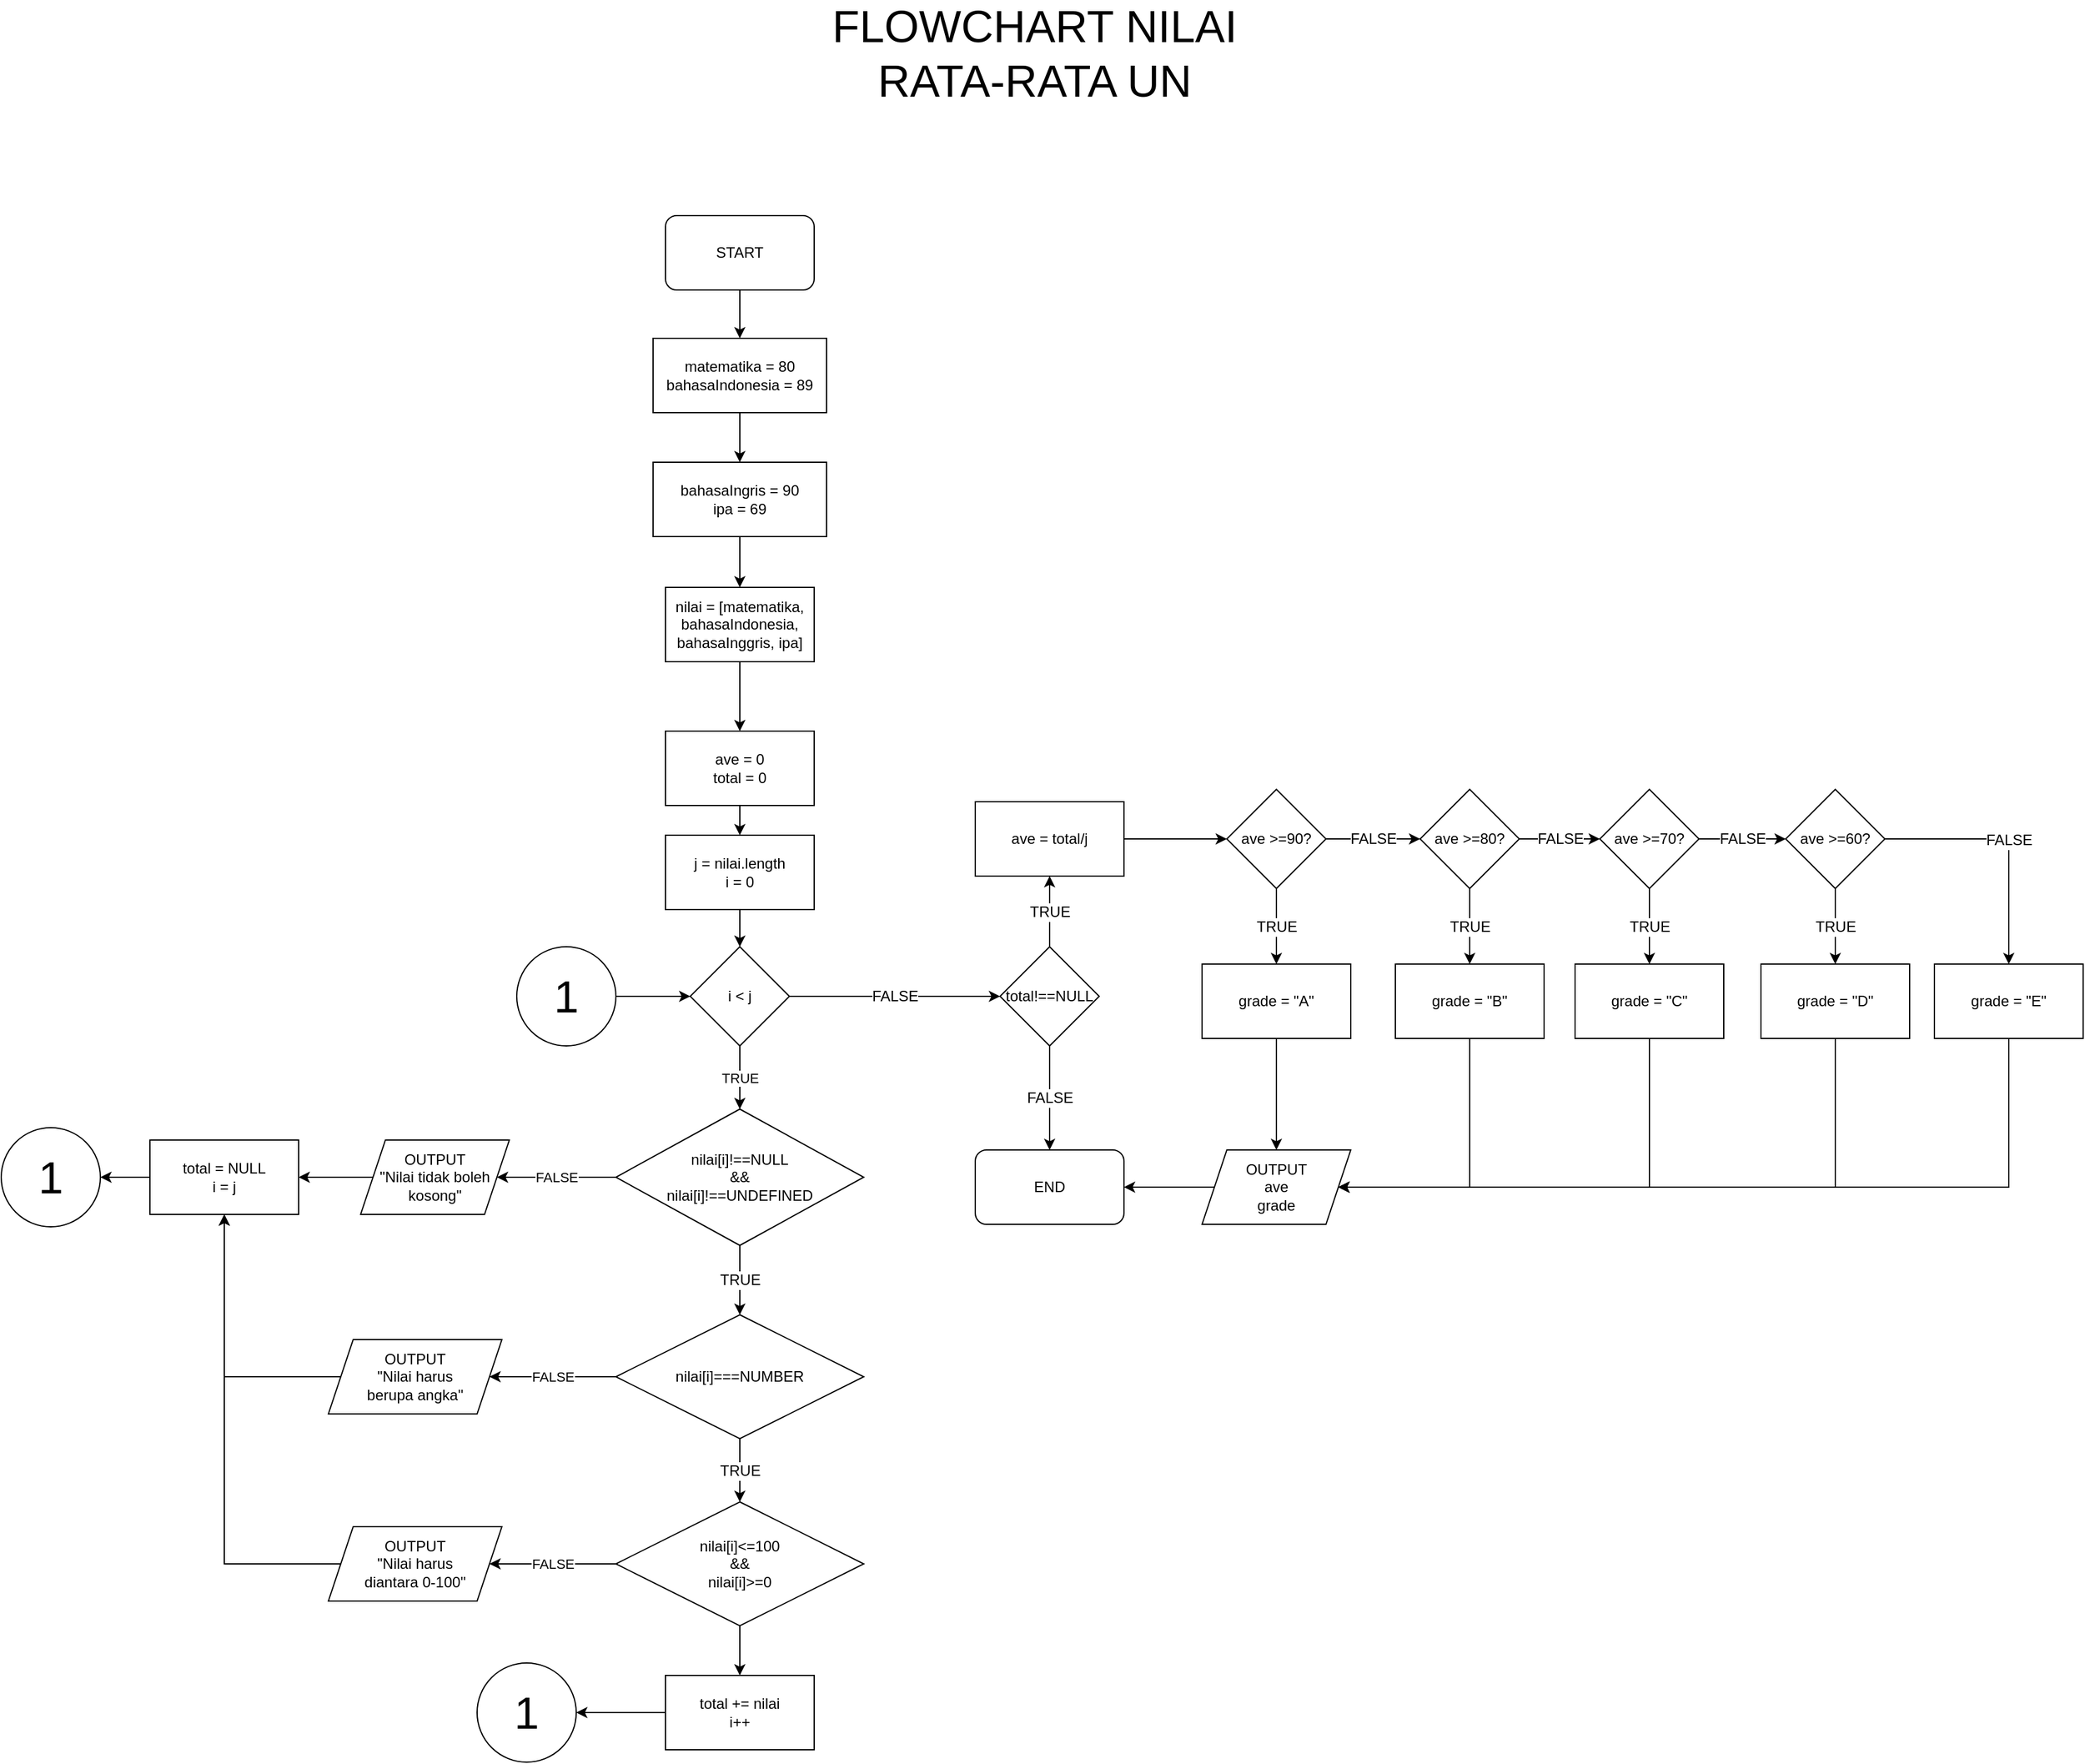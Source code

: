 <mxfile version="16.3.0" type="google"><diagram id="MkVv225oav1cHvyY7aIt" name="Page-1"><mxGraphModel dx="2480" dy="1377" grid="1" gridSize="10" guides="1" tooltips="1" connect="1" arrows="1" fold="1" page="1" pageScale="1" pageWidth="850" pageHeight="1100" math="0" shadow="0"><root><mxCell id="0"/><mxCell id="1" parent="0"/><mxCell id="oaPrxe_wvUsj_jsUsN_q-3" value="" style="edgeStyle=orthogonalEdgeStyle;rounded=0;orthogonalLoop=1;jettySize=auto;html=1;" edge="1" parent="1" source="SLkw3Jps3-ZuDvNmsv__-1" target="oaPrxe_wvUsj_jsUsN_q-1"><mxGeometry relative="1" as="geometry"/></mxCell><mxCell id="SLkw3Jps3-ZuDvNmsv__-1" value="START" style="rounded=1;whiteSpace=wrap;html=1;" parent="1" vertex="1"><mxGeometry x="548" y="234" width="120" height="60" as="geometry"/></mxCell><mxCell id="SLkw3Jps3-ZuDvNmsv__-17" value="TRUE" style="edgeStyle=orthogonalEdgeStyle;rounded=0;orthogonalLoop=1;jettySize=auto;html=1;" parent="1" source="SLkw3Jps3-ZuDvNmsv__-3" target="SLkw3Jps3-ZuDvNmsv__-5" edge="1"><mxGeometry relative="1" as="geometry"/></mxCell><mxCell id="SLkw3Jps3-ZuDvNmsv__-65" value="FALSE" style="edgeStyle=orthogonalEdgeStyle;rounded=0;orthogonalLoop=1;jettySize=auto;html=1;fontSize=12;" parent="1" source="SLkw3Jps3-ZuDvNmsv__-3" target="SLkw3Jps3-ZuDvNmsv__-26" edge="1"><mxGeometry relative="1" as="geometry"/></mxCell><mxCell id="SLkw3Jps3-ZuDvNmsv__-3" value="i &amp;lt; j" style="rhombus;whiteSpace=wrap;html=1;" parent="1" vertex="1"><mxGeometry x="568" y="824" width="80" height="80" as="geometry"/></mxCell><mxCell id="916wotJXARgABOtUIND8-2" value="" style="edgeStyle=orthogonalEdgeStyle;rounded=0;orthogonalLoop=1;jettySize=auto;html=1;" parent="1" source="SLkw3Jps3-ZuDvNmsv__-4" target="916wotJXARgABOtUIND8-1" edge="1"><mxGeometry relative="1" as="geometry"/></mxCell><mxCell id="SLkw3Jps3-ZuDvNmsv__-4" value="ave = 0&lt;br&gt;total = 0" style="rounded=0;whiteSpace=wrap;html=1;" parent="1" vertex="1"><mxGeometry x="548" y="650" width="120" height="60" as="geometry"/></mxCell><mxCell id="mSLdfbanb1js8o3qUdsn-4" value="FALSE" style="edgeStyle=orthogonalEdgeStyle;rounded=0;orthogonalLoop=1;jettySize=auto;html=1;" parent="1" source="SLkw3Jps3-ZuDvNmsv__-5" target="SLkw3Jps3-ZuDvNmsv__-41" edge="1"><mxGeometry relative="1" as="geometry"/></mxCell><mxCell id="WH1Npo_lVP4c2fLHMowk-1" value="TRUE" style="edgeStyle=orthogonalEdgeStyle;rounded=0;orthogonalLoop=1;jettySize=auto;html=1;fontSize=12;" parent="1" source="SLkw3Jps3-ZuDvNmsv__-5" target="xOxqm0xttOU-qfkU7DDm-6" edge="1"><mxGeometry relative="1" as="geometry"/></mxCell><mxCell id="SLkw3Jps3-ZuDvNmsv__-5" value="nilai[i]!==NULL&lt;br&gt;&amp;amp;&amp;amp;&lt;br&gt;nilai[i]!==UNDEFINED" style="rhombus;whiteSpace=wrap;html=1;" parent="1" vertex="1"><mxGeometry x="508" y="955" width="200" height="110" as="geometry"/></mxCell><mxCell id="SLkw3Jps3-ZuDvNmsv__-47" value="" style="edgeStyle=orthogonalEdgeStyle;rounded=0;orthogonalLoop=1;jettySize=auto;html=1;fontSize=12;" parent="1" source="SLkw3Jps3-ZuDvNmsv__-6" target="SLkw3Jps3-ZuDvNmsv__-7" edge="1"><mxGeometry relative="1" as="geometry"/></mxCell><mxCell id="mSLdfbanb1js8o3qUdsn-6" value="FALSE" style="edgeStyle=orthogonalEdgeStyle;rounded=0;orthogonalLoop=1;jettySize=auto;html=1;" parent="1" source="SLkw3Jps3-ZuDvNmsv__-6" target="SLkw3Jps3-ZuDvNmsv__-44" edge="1"><mxGeometry relative="1" as="geometry"/></mxCell><mxCell id="SLkw3Jps3-ZuDvNmsv__-6" value="nilai[i]&amp;lt;=100&lt;br&gt;&amp;amp;&amp;amp;&lt;br&gt;nilai[i]&amp;gt;=0" style="rhombus;whiteSpace=wrap;html=1;" parent="1" vertex="1"><mxGeometry x="508" y="1272" width="200" height="100" as="geometry"/></mxCell><mxCell id="SLkw3Jps3-ZuDvNmsv__-56" value="" style="edgeStyle=orthogonalEdgeStyle;rounded=0;orthogonalLoop=1;jettySize=auto;html=1;fontSize=12;" parent="1" source="SLkw3Jps3-ZuDvNmsv__-7" target="SLkw3Jps3-ZuDvNmsv__-55" edge="1"><mxGeometry relative="1" as="geometry"/></mxCell><mxCell id="SLkw3Jps3-ZuDvNmsv__-7" value="total += nilai&lt;br&gt;i++" style="rounded=0;whiteSpace=wrap;html=1;" parent="1" vertex="1"><mxGeometry x="548" y="1412" width="120" height="60" as="geometry"/></mxCell><mxCell id="SLkw3Jps3-ZuDvNmsv__-101" value="" style="edgeStyle=orthogonalEdgeStyle;rounded=0;orthogonalLoop=1;jettySize=auto;html=1;fontSize=12;" parent="1" source="SLkw3Jps3-ZuDvNmsv__-9" target="SLkw3Jps3-ZuDvNmsv__-10" edge="1"><mxGeometry relative="1" as="geometry"/></mxCell><mxCell id="SLkw3Jps3-ZuDvNmsv__-9" value="ave = total/j" style="rounded=0;whiteSpace=wrap;html=1;" parent="1" vertex="1"><mxGeometry x="798" y="707" width="120" height="60" as="geometry"/></mxCell><mxCell id="WH1Npo_lVP4c2fLHMowk-4" value="TRUE" style="edgeStyle=orthogonalEdgeStyle;rounded=0;orthogonalLoop=1;jettySize=auto;html=1;fontSize=12;" parent="1" source="SLkw3Jps3-ZuDvNmsv__-10" target="SLkw3Jps3-ZuDvNmsv__-70" edge="1"><mxGeometry relative="1" as="geometry"/></mxCell><mxCell id="WH1Npo_lVP4c2fLHMowk-8" value="FALSE" style="edgeStyle=orthogonalEdgeStyle;rounded=0;orthogonalLoop=1;jettySize=auto;html=1;fontSize=12;" parent="1" source="SLkw3Jps3-ZuDvNmsv__-10" target="SLkw3Jps3-ZuDvNmsv__-11" edge="1"><mxGeometry relative="1" as="geometry"/></mxCell><mxCell id="SLkw3Jps3-ZuDvNmsv__-10" value="ave &amp;gt;=90?" style="rhombus;whiteSpace=wrap;html=1;" parent="1" vertex="1"><mxGeometry x="1001" y="697" width="80" height="80" as="geometry"/></mxCell><mxCell id="WH1Npo_lVP4c2fLHMowk-5" value="TRUE" style="edgeStyle=orthogonalEdgeStyle;rounded=0;orthogonalLoop=1;jettySize=auto;html=1;fontSize=12;" parent="1" source="SLkw3Jps3-ZuDvNmsv__-11" target="SLkw3Jps3-ZuDvNmsv__-71" edge="1"><mxGeometry relative="1" as="geometry"/></mxCell><mxCell id="WH1Npo_lVP4c2fLHMowk-9" value="FALSE" style="edgeStyle=orthogonalEdgeStyle;rounded=0;orthogonalLoop=1;jettySize=auto;html=1;fontSize=12;" parent="1" source="SLkw3Jps3-ZuDvNmsv__-11" target="SLkw3Jps3-ZuDvNmsv__-12" edge="1"><mxGeometry relative="1" as="geometry"/></mxCell><mxCell id="SLkw3Jps3-ZuDvNmsv__-11" value="ave &amp;gt;=80?" style="rhombus;whiteSpace=wrap;html=1;" parent="1" vertex="1"><mxGeometry x="1157" y="697" width="80" height="80" as="geometry"/></mxCell><mxCell id="WH1Npo_lVP4c2fLHMowk-10" value="FALSE" style="edgeStyle=orthogonalEdgeStyle;rounded=0;orthogonalLoop=1;jettySize=auto;html=1;fontSize=12;" parent="1" source="SLkw3Jps3-ZuDvNmsv__-12" target="SLkw3Jps3-ZuDvNmsv__-13" edge="1"><mxGeometry relative="1" as="geometry"/></mxCell><mxCell id="WH1Npo_lVP4c2fLHMowk-11" value="TRUE" style="edgeStyle=orthogonalEdgeStyle;rounded=0;orthogonalLoop=1;jettySize=auto;html=1;fontSize=12;" parent="1" source="SLkw3Jps3-ZuDvNmsv__-12" target="SLkw3Jps3-ZuDvNmsv__-72" edge="1"><mxGeometry relative="1" as="geometry"/></mxCell><mxCell id="SLkw3Jps3-ZuDvNmsv__-12" value="ave &amp;gt;=70?" style="rhombus;whiteSpace=wrap;html=1;" parent="1" vertex="1"><mxGeometry x="1302" y="697" width="80" height="80" as="geometry"/></mxCell><mxCell id="WH1Npo_lVP4c2fLHMowk-7" value="TRUE" style="edgeStyle=orthogonalEdgeStyle;rounded=0;orthogonalLoop=1;jettySize=auto;html=1;fontSize=12;" parent="1" source="SLkw3Jps3-ZuDvNmsv__-13" target="SLkw3Jps3-ZuDvNmsv__-73" edge="1"><mxGeometry relative="1" as="geometry"/></mxCell><mxCell id="WH1Npo_lVP4c2fLHMowk-12" value="FALSE" style="edgeStyle=orthogonalEdgeStyle;rounded=0;orthogonalLoop=1;jettySize=auto;html=1;fontSize=12;" parent="1" source="SLkw3Jps3-ZuDvNmsv__-13" target="SLkw3Jps3-ZuDvNmsv__-74" edge="1"><mxGeometry relative="1" as="geometry"/></mxCell><mxCell id="SLkw3Jps3-ZuDvNmsv__-13" value="ave &amp;gt;=60?" style="rhombus;whiteSpace=wrap;html=1;" parent="1" vertex="1"><mxGeometry x="1452" y="697" width="80" height="80" as="geometry"/></mxCell><mxCell id="SLkw3Jps3-ZuDvNmsv__-39" value="" style="edgeStyle=orthogonalEdgeStyle;rounded=0;orthogonalLoop=1;jettySize=auto;html=1;fontSize=36;" parent="1" source="SLkw3Jps3-ZuDvNmsv__-18" target="SLkw3Jps3-ZuDvNmsv__-38" edge="1"><mxGeometry relative="1" as="geometry"/></mxCell><mxCell id="SLkw3Jps3-ZuDvNmsv__-18" value="total = NULL&lt;br&gt;i = j" style="rounded=0;whiteSpace=wrap;html=1;" parent="1" vertex="1"><mxGeometry x="132" y="980" width="120" height="60" as="geometry"/></mxCell><mxCell id="SLkw3Jps3-ZuDvNmsv__-36" value="" style="edgeStyle=orthogonalEdgeStyle;rounded=0;orthogonalLoop=1;jettySize=auto;html=1;fontSize=36;" parent="1" source="SLkw3Jps3-ZuDvNmsv__-22" target="SLkw3Jps3-ZuDvNmsv__-3" edge="1"><mxGeometry relative="1" as="geometry"/></mxCell><mxCell id="SLkw3Jps3-ZuDvNmsv__-22" value="&lt;font style=&quot;font-size: 36px&quot;&gt;1&lt;/font&gt;" style="ellipse;whiteSpace=wrap;html=1;aspect=fixed;" parent="1" vertex="1"><mxGeometry x="428" y="824" width="80" height="80" as="geometry"/></mxCell><mxCell id="SLkw3Jps3-ZuDvNmsv__-118" value="FALSE" style="edgeStyle=orthogonalEdgeStyle;rounded=0;orthogonalLoop=1;jettySize=auto;html=1;fontSize=12;" parent="1" source="SLkw3Jps3-ZuDvNmsv__-26" target="SLkw3Jps3-ZuDvNmsv__-66" edge="1"><mxGeometry relative="1" as="geometry"/></mxCell><mxCell id="WH1Npo_lVP4c2fLHMowk-3" value="TRUE" style="edgeStyle=orthogonalEdgeStyle;rounded=0;orthogonalLoop=1;jettySize=auto;html=1;fontSize=12;" parent="1" source="SLkw3Jps3-ZuDvNmsv__-26" target="SLkw3Jps3-ZuDvNmsv__-9" edge="1"><mxGeometry relative="1" as="geometry"/></mxCell><mxCell id="SLkw3Jps3-ZuDvNmsv__-26" value="total!==NULL" style="rhombus;whiteSpace=wrap;html=1;fontSize=12;" parent="1" vertex="1"><mxGeometry x="818" y="824" width="80" height="80" as="geometry"/></mxCell><mxCell id="SLkw3Jps3-ZuDvNmsv__-38" value="&lt;font style=&quot;font-size: 36px&quot;&gt;1&lt;/font&gt;" style="ellipse;whiteSpace=wrap;html=1;aspect=fixed;" parent="1" vertex="1"><mxGeometry x="12" y="970" width="80" height="80" as="geometry"/></mxCell><mxCell id="SLkw3Jps3-ZuDvNmsv__-43" value="" style="edgeStyle=orthogonalEdgeStyle;rounded=0;orthogonalLoop=1;jettySize=auto;html=1;fontSize=12;" parent="1" source="SLkw3Jps3-ZuDvNmsv__-41" target="SLkw3Jps3-ZuDvNmsv__-18" edge="1"><mxGeometry relative="1" as="geometry"/></mxCell><mxCell id="SLkw3Jps3-ZuDvNmsv__-41" value="OUTPUT&lt;br&gt;&quot;Nilai tidak boleh kosong&quot;" style="shape=parallelogram;perimeter=parallelogramPerimeter;whiteSpace=wrap;html=1;fixedSize=1;fontSize=12;" parent="1" vertex="1"><mxGeometry x="302" y="980" width="120" height="60" as="geometry"/></mxCell><mxCell id="SLkw3Jps3-ZuDvNmsv__-46" style="edgeStyle=orthogonalEdgeStyle;rounded=0;orthogonalLoop=1;jettySize=auto;html=1;entryX=0.5;entryY=1;entryDx=0;entryDy=0;fontSize=12;" parent="1" source="SLkw3Jps3-ZuDvNmsv__-44" target="SLkw3Jps3-ZuDvNmsv__-18" edge="1"><mxGeometry relative="1" as="geometry"/></mxCell><mxCell id="SLkw3Jps3-ZuDvNmsv__-44" value="OUTPUT&lt;br&gt;&quot;Nilai harus&lt;br&gt;diantara 0-100&quot;" style="shape=parallelogram;perimeter=parallelogramPerimeter;whiteSpace=wrap;html=1;fixedSize=1;fontSize=12;" parent="1" vertex="1"><mxGeometry x="276" y="1292" width="140" height="60" as="geometry"/></mxCell><mxCell id="SLkw3Jps3-ZuDvNmsv__-55" value="&lt;font style=&quot;font-size: 36px&quot;&gt;1&lt;/font&gt;" style="ellipse;whiteSpace=wrap;html=1;aspect=fixed;" parent="1" vertex="1"><mxGeometry x="396" y="1402" width="80" height="80" as="geometry"/></mxCell><mxCell id="SLkw3Jps3-ZuDvNmsv__-66" value="END" style="rounded=1;whiteSpace=wrap;html=1;fontSize=12;" parent="1" vertex="1"><mxGeometry x="798" y="988" width="120" height="60" as="geometry"/></mxCell><mxCell id="SLkw3Jps3-ZuDvNmsv__-110" value="" style="edgeStyle=orthogonalEdgeStyle;rounded=0;orthogonalLoop=1;jettySize=auto;html=1;fontSize=12;" parent="1" source="SLkw3Jps3-ZuDvNmsv__-70" target="SLkw3Jps3-ZuDvNmsv__-91" edge="1"><mxGeometry relative="1" as="geometry"/></mxCell><mxCell id="SLkw3Jps3-ZuDvNmsv__-70" value="grade = &quot;A&quot;&lt;span style=&quot;color: rgba(0 , 0 , 0 , 0) ; font-family: monospace ; font-size: 0px&quot;&gt;%3CmxGraphModel%3E%3Croot%3E%3CmxCell%20id%3D%220%22%2F%3E%3CmxCell%20id%3D%221%22%20parent%3D%220%22%2F%3E%3CmxCell%20id%3D%222%22%20value%3D%22%26lt%3Bfont%20style%3D%26quot%3Bfont-size%3A%2036px%26quot%3B%26gt%3B2%26lt%3B%2Ffont%26gt%3B%22%20style%3D%22ellipse%3BwhiteSpace%3Dwrap%3Bhtml%3D1%3Baspect%3Dfixed%3B%22%20vertex%3D%221%22%20parent%3D%221%22%3E%3CmxGeometry%20x%3D%22530%22%20y%3D%22410%22%20width%3D%2280%22%20height%3D%2280%22%20as%3D%22geometry%22%2F%3E%3C%2FmxCell%3E%3C%2Froot%3E%3C%2FmxGraphModel%3E&lt;/span&gt;" style="rounded=0;whiteSpace=wrap;html=1;fontSize=12;" parent="1" vertex="1"><mxGeometry x="981" y="838" width="120" height="60" as="geometry"/></mxCell><mxCell id="SLkw3Jps3-ZuDvNmsv__-111" style="edgeStyle=orthogonalEdgeStyle;rounded=0;orthogonalLoop=1;jettySize=auto;html=1;entryX=1;entryY=0.5;entryDx=0;entryDy=0;fontSize=12;" parent="1" source="SLkw3Jps3-ZuDvNmsv__-71" target="SLkw3Jps3-ZuDvNmsv__-91" edge="1"><mxGeometry relative="1" as="geometry"><Array as="points"><mxPoint x="1197" y="1018"/></Array></mxGeometry></mxCell><mxCell id="SLkw3Jps3-ZuDvNmsv__-71" value="grade = &quot;B&quot;&lt;span style=&quot;color: rgba(0 , 0 , 0 , 0) ; font-family: monospace ; font-size: 0px&quot;&gt;%3CmxGraphModel%3E%3Croot%3E%3CmxCell%20id%3D%220%22%2F%3E%3CmxCell%20id%3D%221%22%20parent%3D%220%22%2F%3E%3CmxCell%20id%3D%222%22%20value%3D%22%26lt%3Bfont%20style%3D%26quot%3Bfont-size%3A%2036px%26quot%3B%26gt%3B2%26lt%3B%2Ffont%26gt%3B%22%20style%3D%22ellipse%3BwhiteSpace%3Dwrap%3Bhtml%3D1%3Baspect%3Dfixed%3B%22%20vertex%3D%221%22%20parent%3D%221%22%3E%3CmxGeometry%20x%3D%22530%22%20y%3D%22410%22%20width%3D%2280%22%20height%3D%2280%22%20as%3D%22geometry%22%2F%3E%3C%2FmxCell%3E%3C%2Froot%3E%3C%2FmxGraphModel%3E&lt;/span&gt;" style="rounded=0;whiteSpace=wrap;html=1;fontSize=12;" parent="1" vertex="1"><mxGeometry x="1137" y="838" width="120" height="60" as="geometry"/></mxCell><mxCell id="SLkw3Jps3-ZuDvNmsv__-112" style="edgeStyle=orthogonalEdgeStyle;rounded=0;orthogonalLoop=1;jettySize=auto;html=1;entryX=1;entryY=0.5;entryDx=0;entryDy=0;fontSize=12;" parent="1" source="SLkw3Jps3-ZuDvNmsv__-72" target="SLkw3Jps3-ZuDvNmsv__-91" edge="1"><mxGeometry relative="1" as="geometry"><Array as="points"><mxPoint x="1342" y="1018"/></Array></mxGeometry></mxCell><mxCell id="SLkw3Jps3-ZuDvNmsv__-72" value="grade = &quot;C&quot;&lt;span style=&quot;color: rgba(0 , 0 , 0 , 0) ; font-family: monospace ; font-size: 0px&quot;&gt;%3CmxGraphModel%3E%3Croot%3E%3CmxCell%20id%3D%220%22%2F%3E%3CmxCell%20id%3D%221%22%20parent%3D%220%22%2F%3E%3CmxCell%20id%3D%222%22%20value%3D%22%26lt%3Bfont%20style%3D%26quot%3Bfont-size%3A%2036px%26quot%3B%26gt%3B2%26lt%3B%2Ffont%26gt%3B%22%20style%3D%22ellipse%3BwhiteSpace%3Dwrap%3Bhtml%3D1%3Baspect%3Dfixed%3B%22%20vertex%3D%221%22%20parent%3D%221%22%3E%3CmxGeometry%20x%3D%22530%22%20y%3D%22410%22%20width%3D%2280%22%20height%3D%2280%22%20as%3D%22geometry%22%2F%3E%3C%2FmxCell%3E%3C%2Froot%3E%3C%2FmxGraphModel%3E&lt;/span&gt;" style="rounded=0;whiteSpace=wrap;html=1;fontSize=12;" parent="1" vertex="1"><mxGeometry x="1282" y="838" width="120" height="60" as="geometry"/></mxCell><mxCell id="SLkw3Jps3-ZuDvNmsv__-113" style="edgeStyle=orthogonalEdgeStyle;rounded=0;orthogonalLoop=1;jettySize=auto;html=1;fontSize=12;entryX=1;entryY=0.5;entryDx=0;entryDy=0;" parent="1" source="SLkw3Jps3-ZuDvNmsv__-73" target="SLkw3Jps3-ZuDvNmsv__-91" edge="1"><mxGeometry relative="1" as="geometry"><mxPoint x="1111" y="1023" as="targetPoint"/><Array as="points"><mxPoint x="1492" y="1018"/></Array></mxGeometry></mxCell><mxCell id="SLkw3Jps3-ZuDvNmsv__-73" value="grade = &quot;D&quot;&lt;span style=&quot;color: rgba(0 , 0 , 0 , 0) ; font-family: monospace ; font-size: 0px&quot;&gt;%3CmxGraphModel%3E%3Croot%3E%3CmxCell%20id%3D%220%22%2F%3E%3CmxCell%20id%3D%221%22%20parent%3D%220%22%2F%3E%3CmxCell%20id%3D%222%22%20value%3D%22%26lt%3Bfont%20style%3D%26quot%3Bfont-size%3A%2036px%26quot%3B%26gt%3B2%26lt%3B%2Ffont%26gt%3B%22%20style%3D%22ellipse%3BwhiteSpace%3Dwrap%3Bhtml%3D1%3Baspect%3Dfixed%3B%22%20vertex%3D%221%22%20parent%3D%221%22%3E%3CmxGeometry%20x%3D%22530%22%20y%3D%22410%22%20width%3D%2280%22%20height%3D%2280%22%20as%3D%22geometry%22%2F%3E%3C%2FmxCell%3E%3C%2Froot%3E%3C%2FmxGraphModel%3Ea&lt;/span&gt;" style="rounded=0;whiteSpace=wrap;html=1;fontSize=12;" parent="1" vertex="1"><mxGeometry x="1432" y="838" width="120" height="60" as="geometry"/></mxCell><mxCell id="SLkw3Jps3-ZuDvNmsv__-114" style="edgeStyle=orthogonalEdgeStyle;rounded=0;orthogonalLoop=1;jettySize=auto;html=1;fontSize=12;entryX=1;entryY=0.5;entryDx=0;entryDy=0;" parent="1" source="SLkw3Jps3-ZuDvNmsv__-74" target="SLkw3Jps3-ZuDvNmsv__-91" edge="1"><mxGeometry relative="1" as="geometry"><mxPoint x="1451" y="1033" as="targetPoint"/><Array as="points"><mxPoint x="1632" y="1018"/></Array></mxGeometry></mxCell><mxCell id="SLkw3Jps3-ZuDvNmsv__-74" value="grade = &quot;E&quot;&lt;span style=&quot;color: rgba(0 , 0 , 0 , 0) ; font-family: monospace ; font-size: 0px&quot;&gt;%3CmxGraphModel%3E%3Croot%3E%3CmxCell%20id%3D%220%22%2F%3E%3CmxCell%20id%3D%221%22%20parent%3D%220%22%2F%3E%3CmxCell%20id%3D%222%22%20value%3D%22%26lt%3Bfont%20style%3D%26quot%3Bfont-size%3A%2036px%26quot%3B%26gt%3B2%26lt%3B%2Ffont%26gt%3B%22%20style%3D%22ellipse%3BwhiteSpace%3Dwrap%3Bhtml%3D1%3Baspect%3Dfixed%3B%22%20vertex%3D%221%22%20parent%3D%221%22%3E%3CmxGeometry%20x%3D%22530%22%20y%3D%22410%22%20width%3D%2280%22%20height%3D%2280%22%20as%3D%22geometry%22%2F%3E%3C%2FmxCell%3E%3C%2Froot%3E%3C%2FmxGraphModel%3E&lt;/span&gt;" style="rounded=0;whiteSpace=wrap;html=1;fontSize=12;" parent="1" vertex="1"><mxGeometry x="1572" y="838" width="120" height="60" as="geometry"/></mxCell><mxCell id="SLkw3Jps3-ZuDvNmsv__-115" style="edgeStyle=orthogonalEdgeStyle;rounded=0;orthogonalLoop=1;jettySize=auto;html=1;entryX=1;entryY=0.5;entryDx=0;entryDy=0;fontSize=12;" parent="1" source="SLkw3Jps3-ZuDvNmsv__-91" target="SLkw3Jps3-ZuDvNmsv__-66" edge="1"><mxGeometry relative="1" as="geometry"/></mxCell><mxCell id="SLkw3Jps3-ZuDvNmsv__-91" value="OUTPUT&lt;br&gt;ave&lt;br&gt;grade" style="shape=parallelogram;perimeter=parallelogramPerimeter;whiteSpace=wrap;html=1;fixedSize=1;fontSize=12;" parent="1" vertex="1"><mxGeometry x="981" y="988" width="120" height="60" as="geometry"/></mxCell><mxCell id="SLkw3Jps3-ZuDvNmsv__-150" value="&lt;font style=&quot;font-size: 36px&quot;&gt;FLOWCHART NILAI RATA-RATA UN&lt;/font&gt;" style="text;html=1;strokeColor=none;fillColor=none;align=center;verticalAlign=middle;whiteSpace=wrap;rounded=0;fontSize=12;" parent="1" vertex="1"><mxGeometry x="651" y="88" width="390" height="30" as="geometry"/></mxCell><mxCell id="mSLdfbanb1js8o3qUdsn-5" value="FALSE" style="edgeStyle=orthogonalEdgeStyle;rounded=0;orthogonalLoop=1;jettySize=auto;html=1;" parent="1" source="xOxqm0xttOU-qfkU7DDm-6" target="xOxqm0xttOU-qfkU7DDm-7" edge="1"><mxGeometry relative="1" as="geometry"/></mxCell><mxCell id="WH1Npo_lVP4c2fLHMowk-2" value="TRUE" style="edgeStyle=orthogonalEdgeStyle;rounded=0;orthogonalLoop=1;jettySize=auto;html=1;fontSize=12;" parent="1" source="xOxqm0xttOU-qfkU7DDm-6" target="SLkw3Jps3-ZuDvNmsv__-6" edge="1"><mxGeometry relative="1" as="geometry"/></mxCell><mxCell id="xOxqm0xttOU-qfkU7DDm-6" value="nilai[i]===NUMBER" style="rhombus;whiteSpace=wrap;html=1;" parent="1" vertex="1"><mxGeometry x="508" y="1121" width="200" height="100" as="geometry"/></mxCell><mxCell id="xOxqm0xttOU-qfkU7DDm-10" style="edgeStyle=orthogonalEdgeStyle;rounded=0;orthogonalLoop=1;jettySize=auto;html=1;entryX=0.5;entryY=1;entryDx=0;entryDy=0;fontSize=36;" parent="1" source="xOxqm0xttOU-qfkU7DDm-7" target="SLkw3Jps3-ZuDvNmsv__-18" edge="1"><mxGeometry relative="1" as="geometry"/></mxCell><mxCell id="xOxqm0xttOU-qfkU7DDm-7" value="OUTPUT&lt;br&gt;&quot;Nilai harus&lt;br&gt;berupa angka&quot;" style="shape=parallelogram;perimeter=parallelogramPerimeter;whiteSpace=wrap;html=1;fixedSize=1;fontSize=12;" parent="1" vertex="1"><mxGeometry x="276" y="1141" width="140" height="60" as="geometry"/></mxCell><mxCell id="mSLdfbanb1js8o3qUdsn-3" value="" style="edgeStyle=orthogonalEdgeStyle;rounded=0;orthogonalLoop=1;jettySize=auto;html=1;" parent="1" source="mSLdfbanb1js8o3qUdsn-1" target="SLkw3Jps3-ZuDvNmsv__-4" edge="1"><mxGeometry relative="1" as="geometry"/></mxCell><mxCell id="mSLdfbanb1js8o3qUdsn-1" value="nilai = [matematika, bahasaIndonesia, bahasaInggris, ipa]" style="rounded=0;whiteSpace=wrap;html=1;" parent="1" vertex="1"><mxGeometry x="548" y="534" width="120" height="60" as="geometry"/></mxCell><mxCell id="916wotJXARgABOtUIND8-3" value="" style="edgeStyle=orthogonalEdgeStyle;rounded=0;orthogonalLoop=1;jettySize=auto;html=1;" parent="1" source="916wotJXARgABOtUIND8-1" target="SLkw3Jps3-ZuDvNmsv__-3" edge="1"><mxGeometry relative="1" as="geometry"/></mxCell><mxCell id="916wotJXARgABOtUIND8-1" value="&lt;span&gt;j = nilai.length&lt;/span&gt;&lt;br&gt;&lt;span&gt;i = 0&lt;/span&gt;" style="rounded=0;whiteSpace=wrap;html=1;" parent="1" vertex="1"><mxGeometry x="548" y="734" width="120" height="60" as="geometry"/></mxCell><mxCell id="oaPrxe_wvUsj_jsUsN_q-4" value="" style="edgeStyle=orthogonalEdgeStyle;rounded=0;orthogonalLoop=1;jettySize=auto;html=1;" edge="1" parent="1" source="oaPrxe_wvUsj_jsUsN_q-1" target="oaPrxe_wvUsj_jsUsN_q-2"><mxGeometry relative="1" as="geometry"/></mxCell><mxCell id="oaPrxe_wvUsj_jsUsN_q-1" value="matematika = 80&lt;br&gt;bahasaIndonesia = 89" style="rounded=0;whiteSpace=wrap;html=1;" vertex="1" parent="1"><mxGeometry x="538" y="333" width="140" height="60" as="geometry"/></mxCell><mxCell id="oaPrxe_wvUsj_jsUsN_q-5" value="" style="edgeStyle=orthogonalEdgeStyle;rounded=0;orthogonalLoop=1;jettySize=auto;html=1;" edge="1" parent="1" source="oaPrxe_wvUsj_jsUsN_q-2" target="mSLdfbanb1js8o3qUdsn-1"><mxGeometry relative="1" as="geometry"/></mxCell><mxCell id="oaPrxe_wvUsj_jsUsN_q-2" value="bahasaIngris = 90&lt;br&gt;ipa = 69" style="rounded=0;whiteSpace=wrap;html=1;" vertex="1" parent="1"><mxGeometry x="538" y="433" width="140" height="60" as="geometry"/></mxCell></root></mxGraphModel></diagram></mxfile>